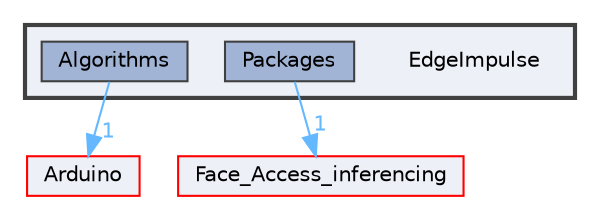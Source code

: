 digraph "EdgeImpulse"
{
 // LATEX_PDF_SIZE
  bgcolor="transparent";
  edge [fontname=Helvetica,fontsize=10,labelfontname=Helvetica,labelfontsize=10];
  node [fontname=Helvetica,fontsize=10,shape=box,height=0.2,width=0.4];
  compound=true
  subgraph clusterdir_bce93ca0e9ab601b3320e693007a3008 {
    graph [ bgcolor="#edf0f7", pencolor="grey25", label="", fontname=Helvetica,fontsize=10 style="filled,bold", URL="dir_bce93ca0e9ab601b3320e693007a3008.html",tooltip=""]
    dir_bce93ca0e9ab601b3320e693007a3008 [shape=plaintext, label="EdgeImpulse"];
  dir_7745327767baf31a29aed6c2d2e7a758 [label="Algorithms", fillcolor="#a2b4d6", color="grey25", style="filled", URL="dir_7745327767baf31a29aed6c2d2e7a758.html",tooltip=""];
  dir_549b4d6b692525d06ad2463954d11268 [label="Packages", fillcolor="#a2b4d6", color="grey25", style="filled", URL="dir_549b4d6b692525d06ad2463954d11268.html",tooltip=""];
  }
  dir_a991eec27578c865874ede3d8ec657c2 [label="Arduino", fillcolor="#edf0f7", color="red", style="filled", URL="dir_a991eec27578c865874ede3d8ec657c2.html",tooltip=""];
  dir_05f86cf2d1c107dceef0ab0392ddcfcf [label="Face_Access_inferencing", fillcolor="#edf0f7", color="red", style="filled", URL="dir_05f86cf2d1c107dceef0ab0392ddcfcf.html",tooltip=""];
  dir_7745327767baf31a29aed6c2d2e7a758->dir_a991eec27578c865874ede3d8ec657c2 [headlabel="1", labeldistance=1.5 headhref="dir_000004_000014.html" href="dir_000004_000014.html" color="steelblue1" fontcolor="steelblue1"];
  dir_549b4d6b692525d06ad2463954d11268->dir_05f86cf2d1c107dceef0ab0392ddcfcf [headlabel="1", labeldistance=1.5 headhref="dir_000229_000107.html" href="dir_000229_000107.html" color="steelblue1" fontcolor="steelblue1"];
}
